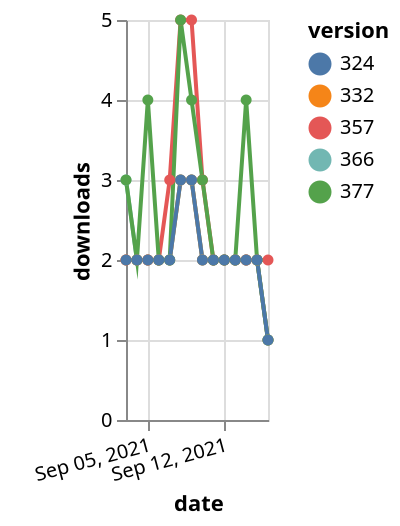 {"$schema": "https://vega.github.io/schema/vega-lite/v5.json", "description": "A simple bar chart with embedded data.", "data": {"values": [{"date": "2021-09-03", "total": 2316, "delta": 3, "version": "366"}, {"date": "2021-09-04", "total": 2318, "delta": 2, "version": "366"}, {"date": "2021-09-05", "total": 2320, "delta": 2, "version": "366"}, {"date": "2021-09-06", "total": 2322, "delta": 2, "version": "366"}, {"date": "2021-09-07", "total": 2324, "delta": 2, "version": "366"}, {"date": "2021-09-08", "total": 2327, "delta": 3, "version": "366"}, {"date": "2021-09-09", "total": 2330, "delta": 3, "version": "366"}, {"date": "2021-09-10", "total": 2332, "delta": 2, "version": "366"}, {"date": "2021-09-11", "total": 2334, "delta": 2, "version": "366"}, {"date": "2021-09-12", "total": 2336, "delta": 2, "version": "366"}, {"date": "2021-09-13", "total": 2338, "delta": 2, "version": "366"}, {"date": "2021-09-14", "total": 2340, "delta": 2, "version": "366"}, {"date": "2021-09-15", "total": 2342, "delta": 2, "version": "366"}, {"date": "2021-09-16", "total": 2343, "delta": 1, "version": "366"}, {"date": "2021-09-03", "total": 2944, "delta": 2, "version": "357"}, {"date": "2021-09-04", "total": 2946, "delta": 2, "version": "357"}, {"date": "2021-09-05", "total": 2948, "delta": 2, "version": "357"}, {"date": "2021-09-06", "total": 2950, "delta": 2, "version": "357"}, {"date": "2021-09-07", "total": 2953, "delta": 3, "version": "357"}, {"date": "2021-09-08", "total": 2958, "delta": 5, "version": "357"}, {"date": "2021-09-09", "total": 2963, "delta": 5, "version": "357"}, {"date": "2021-09-10", "total": 2966, "delta": 3, "version": "357"}, {"date": "2021-09-11", "total": 2968, "delta": 2, "version": "357"}, {"date": "2021-09-12", "total": 2970, "delta": 2, "version": "357"}, {"date": "2021-09-13", "total": 2972, "delta": 2, "version": "357"}, {"date": "2021-09-14", "total": 2974, "delta": 2, "version": "357"}, {"date": "2021-09-15", "total": 2976, "delta": 2, "version": "357"}, {"date": "2021-09-16", "total": 2978, "delta": 2, "version": "357"}, {"date": "2021-09-03", "total": 2748, "delta": 2, "version": "332"}, {"date": "2021-09-04", "total": 2750, "delta": 2, "version": "332"}, {"date": "2021-09-05", "total": 2752, "delta": 2, "version": "332"}, {"date": "2021-09-06", "total": 2754, "delta": 2, "version": "332"}, {"date": "2021-09-07", "total": 2756, "delta": 2, "version": "332"}, {"date": "2021-09-08", "total": 2759, "delta": 3, "version": "332"}, {"date": "2021-09-09", "total": 2762, "delta": 3, "version": "332"}, {"date": "2021-09-10", "total": 2764, "delta": 2, "version": "332"}, {"date": "2021-09-11", "total": 2766, "delta": 2, "version": "332"}, {"date": "2021-09-12", "total": 2768, "delta": 2, "version": "332"}, {"date": "2021-09-13", "total": 2770, "delta": 2, "version": "332"}, {"date": "2021-09-14", "total": 2772, "delta": 2, "version": "332"}, {"date": "2021-09-15", "total": 2774, "delta": 2, "version": "332"}, {"date": "2021-09-16", "total": 2775, "delta": 1, "version": "332"}, {"date": "2021-09-03", "total": 2294, "delta": 3, "version": "377"}, {"date": "2021-09-04", "total": 2296, "delta": 2, "version": "377"}, {"date": "2021-09-05", "total": 2300, "delta": 4, "version": "377"}, {"date": "2021-09-06", "total": 2302, "delta": 2, "version": "377"}, {"date": "2021-09-07", "total": 2304, "delta": 2, "version": "377"}, {"date": "2021-09-08", "total": 2309, "delta": 5, "version": "377"}, {"date": "2021-09-09", "total": 2313, "delta": 4, "version": "377"}, {"date": "2021-09-10", "total": 2316, "delta": 3, "version": "377"}, {"date": "2021-09-11", "total": 2318, "delta": 2, "version": "377"}, {"date": "2021-09-12", "total": 2320, "delta": 2, "version": "377"}, {"date": "2021-09-13", "total": 2322, "delta": 2, "version": "377"}, {"date": "2021-09-14", "total": 2326, "delta": 4, "version": "377"}, {"date": "2021-09-15", "total": 2328, "delta": 2, "version": "377"}, {"date": "2021-09-16", "total": 2329, "delta": 1, "version": "377"}, {"date": "2021-09-03", "total": 2529, "delta": 2, "version": "324"}, {"date": "2021-09-04", "total": 2531, "delta": 2, "version": "324"}, {"date": "2021-09-05", "total": 2533, "delta": 2, "version": "324"}, {"date": "2021-09-06", "total": 2535, "delta": 2, "version": "324"}, {"date": "2021-09-07", "total": 2537, "delta": 2, "version": "324"}, {"date": "2021-09-08", "total": 2540, "delta": 3, "version": "324"}, {"date": "2021-09-09", "total": 2543, "delta": 3, "version": "324"}, {"date": "2021-09-10", "total": 2545, "delta": 2, "version": "324"}, {"date": "2021-09-11", "total": 2547, "delta": 2, "version": "324"}, {"date": "2021-09-12", "total": 2549, "delta": 2, "version": "324"}, {"date": "2021-09-13", "total": 2551, "delta": 2, "version": "324"}, {"date": "2021-09-14", "total": 2553, "delta": 2, "version": "324"}, {"date": "2021-09-15", "total": 2555, "delta": 2, "version": "324"}, {"date": "2021-09-16", "total": 2556, "delta": 1, "version": "324"}]}, "width": "container", "mark": {"type": "line", "point": {"filled": true}}, "encoding": {"x": {"field": "date", "type": "temporal", "timeUnit": "yearmonthdate", "title": "date", "axis": {"labelAngle": -15}}, "y": {"field": "delta", "type": "quantitative", "title": "downloads"}, "color": {"field": "version", "type": "nominal"}, "tooltip": {"field": "delta"}}}
